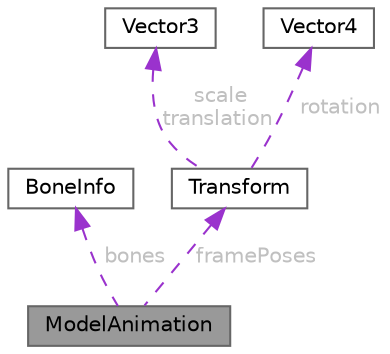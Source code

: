 digraph "ModelAnimation"
{
 // LATEX_PDF_SIZE
  bgcolor="transparent";
  edge [fontname=Helvetica,fontsize=10,labelfontname=Helvetica,labelfontsize=10];
  node [fontname=Helvetica,fontsize=10,shape=box,height=0.2,width=0.4];
  Node1 [id="Node000001",label="ModelAnimation",height=0.2,width=0.4,color="gray40", fillcolor="grey60", style="filled", fontcolor="black",tooltip=" "];
  Node2 -> Node1 [id="edge1_Node000001_Node000002",dir="back",color="darkorchid3",style="dashed",tooltip=" ",label=" bones",fontcolor="grey" ];
  Node2 [id="Node000002",label="BoneInfo",height=0.2,width=0.4,color="gray40", fillcolor="white", style="filled",URL="$struct_bone_info.html",tooltip=" "];
  Node3 -> Node1 [id="edge2_Node000001_Node000003",dir="back",color="darkorchid3",style="dashed",tooltip=" ",label=" framePoses",fontcolor="grey" ];
  Node3 [id="Node000003",label="Transform",height=0.2,width=0.4,color="gray40", fillcolor="white", style="filled",URL="$struct_transform.html",tooltip=" "];
  Node4 -> Node3 [id="edge3_Node000003_Node000004",dir="back",color="darkorchid3",style="dashed",tooltip=" ",label=" scale\ntranslation",fontcolor="grey" ];
  Node4 [id="Node000004",label="Vector3",height=0.2,width=0.4,color="gray40", fillcolor="white", style="filled",URL="$struct_vector3.html",tooltip=" "];
  Node5 -> Node3 [id="edge4_Node000003_Node000005",dir="back",color="darkorchid3",style="dashed",tooltip=" ",label=" rotation",fontcolor="grey" ];
  Node5 [id="Node000005",label="Vector4",height=0.2,width=0.4,color="gray40", fillcolor="white", style="filled",URL="$struct_vector4.html",tooltip=" "];
}
